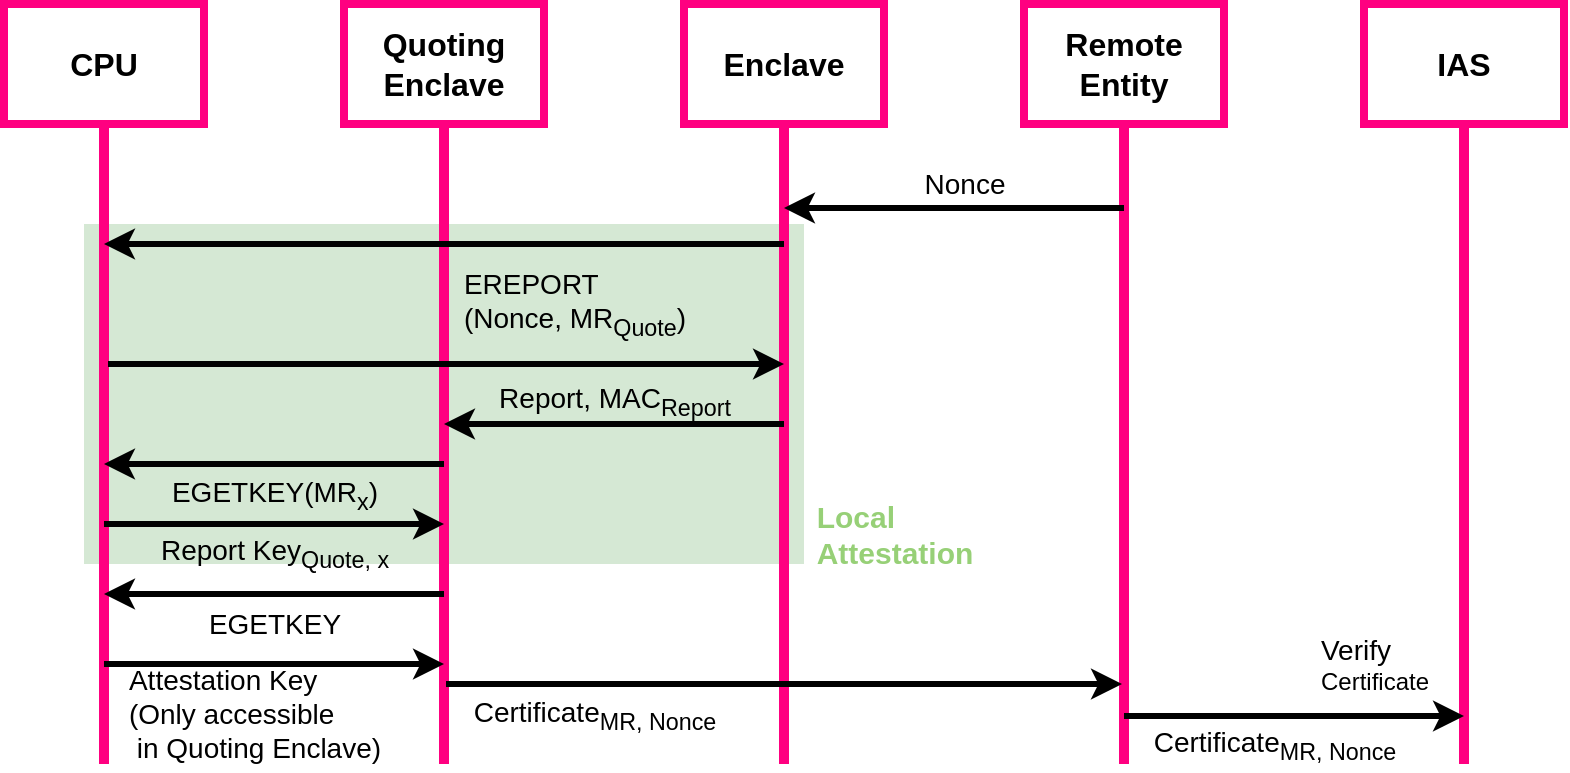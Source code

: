 <mxfile version="13.0.1" type="device"><diagram id="RiMAntL372Oeft4s5ons" name="Page-1"><mxGraphModel dx="925" dy="649" grid="1" gridSize="10" guides="1" tooltips="1" connect="1" arrows="1" fold="1" page="1" pageScale="1" pageWidth="850" pageHeight="1100" math="0" shadow="0"><root><mxCell id="0"/><mxCell id="1" parent="0"/><mxCell id="_DKfpu3WFFGTAOsLsbW6-31" value="" style="rounded=0;whiteSpace=wrap;html=1;strokeColor=none;strokeWidth=4;fillColor=#d5e8d4;" vertex="1" parent="1"><mxGeometry x="70" y="170" width="360" height="170" as="geometry"/></mxCell><mxCell id="_DKfpu3WFFGTAOsLsbW6-1" value="&lt;font style=&quot;font-size: 16px&quot;&gt;&lt;b&gt;CPU&lt;/b&gt;&lt;/font&gt;" style="rounded=0;whiteSpace=wrap;html=1;strokeColor=#FF0080;strokeWidth=4;" vertex="1" parent="1"><mxGeometry x="30" y="60" width="100" height="60" as="geometry"/></mxCell><mxCell id="_DKfpu3WFFGTAOsLsbW6-2" value="" style="endArrow=none;html=1;entryX=0.5;entryY=1;entryDx=0;entryDy=0;strokeColor=#FF0080;strokeWidth=5;" edge="1" parent="1" target="_DKfpu3WFFGTAOsLsbW6-1"><mxGeometry width="50" height="50" relative="1" as="geometry"><mxPoint x="80" y="440" as="sourcePoint"/><mxPoint x="80" y="190" as="targetPoint"/></mxGeometry></mxCell><mxCell id="_DKfpu3WFFGTAOsLsbW6-3" value="&lt;font style=&quot;font-size: 16px&quot;&gt;&lt;b&gt;Quoting&lt;br&gt;Enclave&lt;br&gt;&lt;/b&gt;&lt;/font&gt;" style="rounded=0;whiteSpace=wrap;html=1;strokeColor=#FF0080;strokeWidth=4;" vertex="1" parent="1"><mxGeometry x="200" y="60" width="100" height="60" as="geometry"/></mxCell><mxCell id="_DKfpu3WFFGTAOsLsbW6-4" value="" style="endArrow=none;html=1;entryX=0.5;entryY=1;entryDx=0;entryDy=0;strokeColor=#FF0080;strokeWidth=5;" edge="1" parent="1" target="_DKfpu3WFFGTAOsLsbW6-3"><mxGeometry width="50" height="50" relative="1" as="geometry"><mxPoint x="250" y="440" as="sourcePoint"/><mxPoint x="250" y="190" as="targetPoint"/></mxGeometry></mxCell><mxCell id="_DKfpu3WFFGTAOsLsbW6-5" value="&lt;font style=&quot;font-size: 16px&quot;&gt;&lt;b&gt;Enclave&lt;/b&gt;&lt;/font&gt;" style="rounded=0;whiteSpace=wrap;html=1;strokeColor=#FF0080;strokeWidth=4;" vertex="1" parent="1"><mxGeometry x="370" y="60" width="100" height="60" as="geometry"/></mxCell><mxCell id="_DKfpu3WFFGTAOsLsbW6-6" value="" style="endArrow=none;html=1;entryX=0.5;entryY=1;entryDx=0;entryDy=0;strokeColor=#FF0080;strokeWidth=5;" edge="1" parent="1" target="_DKfpu3WFFGTAOsLsbW6-5"><mxGeometry width="50" height="50" relative="1" as="geometry"><mxPoint x="420" y="440" as="sourcePoint"/><mxPoint x="420" y="190" as="targetPoint"/></mxGeometry></mxCell><mxCell id="_DKfpu3WFFGTAOsLsbW6-7" value="&lt;font style=&quot;font-size: 16px&quot;&gt;&lt;b&gt;Remote&lt;br&gt;Entity&lt;br&gt;&lt;/b&gt;&lt;/font&gt;" style="rounded=0;whiteSpace=wrap;html=1;strokeColor=#FF0080;strokeWidth=4;" vertex="1" parent="1"><mxGeometry x="540" y="60" width="100" height="60" as="geometry"/></mxCell><mxCell id="_DKfpu3WFFGTAOsLsbW6-8" value="" style="endArrow=none;html=1;entryX=0.5;entryY=1;entryDx=0;entryDy=0;strokeColor=#FF0080;strokeWidth=5;" edge="1" parent="1" target="_DKfpu3WFFGTAOsLsbW6-7"><mxGeometry width="50" height="50" relative="1" as="geometry"><mxPoint x="590" y="440" as="sourcePoint"/><mxPoint x="590" y="190" as="targetPoint"/></mxGeometry></mxCell><mxCell id="_DKfpu3WFFGTAOsLsbW6-9" value="&lt;font style=&quot;font-size: 16px&quot;&gt;&lt;b&gt;IAS&lt;br&gt;&lt;/b&gt;&lt;/font&gt;" style="rounded=0;whiteSpace=wrap;html=1;strokeColor=#FF0080;strokeWidth=4;" vertex="1" parent="1"><mxGeometry x="710" y="60" width="100" height="60" as="geometry"/></mxCell><mxCell id="_DKfpu3WFFGTAOsLsbW6-10" value="" style="endArrow=none;html=1;entryX=0.5;entryY=1;entryDx=0;entryDy=0;strokeColor=#FF0080;strokeWidth=5;" edge="1" parent="1" target="_DKfpu3WFFGTAOsLsbW6-9"><mxGeometry width="50" height="50" relative="1" as="geometry"><mxPoint x="760" y="440" as="sourcePoint"/><mxPoint x="760" y="190" as="targetPoint"/></mxGeometry></mxCell><mxCell id="_DKfpu3WFFGTAOsLsbW6-11" value="" style="endArrow=classic;html=1;strokeColor=#000000;strokeWidth=3;" edge="1" parent="1"><mxGeometry width="50" height="50" relative="1" as="geometry"><mxPoint x="590" y="162" as="sourcePoint"/><mxPoint x="420" y="162" as="targetPoint"/></mxGeometry></mxCell><mxCell id="_DKfpu3WFFGTAOsLsbW6-12" value="&lt;font style=&quot;font-size: 14px&quot;&gt;Nonce&lt;/font&gt;" style="text;html=1;align=center;verticalAlign=middle;resizable=0;points=[];autosize=1;" vertex="1" parent="1"><mxGeometry x="480" y="140" width="60" height="20" as="geometry"/></mxCell><mxCell id="_DKfpu3WFFGTAOsLsbW6-13" value="" style="endArrow=classic;html=1;strokeColor=#000000;strokeWidth=3;" edge="1" parent="1"><mxGeometry width="50" height="50" relative="1" as="geometry"><mxPoint x="420" y="180" as="sourcePoint"/><mxPoint x="80" y="180" as="targetPoint"/></mxGeometry></mxCell><mxCell id="_DKfpu3WFFGTAOsLsbW6-14" value="&lt;div style=&quot;text-align: left&quot;&gt;&lt;span style=&quot;font-size: 14px&quot;&gt;EREPORT&lt;/span&gt;&lt;/div&gt;&lt;font style=&quot;font-size: 14px&quot;&gt;&lt;div style=&quot;text-align: left&quot;&gt;&lt;span&gt;(Nonce, MR&lt;/span&gt;&lt;sub&gt;Quote&lt;/sub&gt;&lt;span&gt;)&lt;/span&gt;&lt;/div&gt;&lt;/font&gt;" style="text;html=1;align=center;verticalAlign=middle;resizable=0;points=[];autosize=1;" vertex="1" parent="1"><mxGeometry x="250" y="190" width="130" height="40" as="geometry"/></mxCell><mxCell id="_DKfpu3WFFGTAOsLsbW6-15" value="" style="endArrow=classic;html=1;strokeColor=#000000;strokeWidth=3;" edge="1" parent="1"><mxGeometry width="50" height="50" relative="1" as="geometry"><mxPoint x="82" y="240" as="sourcePoint"/><mxPoint x="420" y="240" as="targetPoint"/></mxGeometry></mxCell><mxCell id="_DKfpu3WFFGTAOsLsbW6-16" value="" style="endArrow=classic;html=1;strokeColor=#000000;strokeWidth=3;" edge="1" parent="1"><mxGeometry width="50" height="50" relative="1" as="geometry"><mxPoint x="420" y="270" as="sourcePoint"/><mxPoint x="250.0" y="270" as="targetPoint"/></mxGeometry></mxCell><mxCell id="_DKfpu3WFFGTAOsLsbW6-17" value="&lt;font style=&quot;font-size: 14px&quot;&gt;Report, MAC&lt;sub&gt;Report&lt;/sub&gt;&lt;/font&gt;" style="text;html=1;align=center;verticalAlign=middle;resizable=0;points=[];autosize=1;" vertex="1" parent="1"><mxGeometry x="270" y="248" width="130" height="20" as="geometry"/></mxCell><mxCell id="_DKfpu3WFFGTAOsLsbW6-18" value="" style="endArrow=classic;html=1;strokeColor=#000000;strokeWidth=3;" edge="1" parent="1"><mxGeometry width="50" height="50" relative="1" as="geometry"><mxPoint x="250.0" y="290" as="sourcePoint"/><mxPoint x="80.0" y="290" as="targetPoint"/></mxGeometry></mxCell><mxCell id="_DKfpu3WFFGTAOsLsbW6-19" value="&lt;span style=&quot;font-size: 14px&quot;&gt;EGETKEY(MR&lt;sub&gt;x&lt;/sub&gt;)&lt;/span&gt;" style="text;html=1;align=center;verticalAlign=middle;resizable=0;points=[];autosize=1;" vertex="1" parent="1"><mxGeometry x="105" y="295" width="120" height="20" as="geometry"/></mxCell><mxCell id="_DKfpu3WFFGTAOsLsbW6-20" value="" style="endArrow=classic;html=1;strokeColor=#000000;strokeWidth=3;" edge="1" parent="1"><mxGeometry width="50" height="50" relative="1" as="geometry"><mxPoint x="80" y="320" as="sourcePoint"/><mxPoint x="250" y="320" as="targetPoint"/></mxGeometry></mxCell><mxCell id="_DKfpu3WFFGTAOsLsbW6-21" value="&lt;span style=&quot;font-size: 14px&quot;&gt;Report Key&lt;sub&gt;Quote, x&lt;/sub&gt;&lt;/span&gt;" style="text;html=1;align=center;verticalAlign=middle;resizable=0;points=[];autosize=1;" vertex="1" parent="1"><mxGeometry x="100" y="324" width="130" height="20" as="geometry"/></mxCell><mxCell id="_DKfpu3WFFGTAOsLsbW6-22" value="&lt;span style=&quot;font-size: 14px&quot;&gt;EGETKEY&lt;/span&gt;" style="text;html=1;align=center;verticalAlign=middle;resizable=0;points=[];autosize=1;" vertex="1" parent="1"><mxGeometry x="125" y="360" width="80" height="20" as="geometry"/></mxCell><mxCell id="_DKfpu3WFFGTAOsLsbW6-23" value="" style="endArrow=classic;html=1;strokeColor=#000000;strokeWidth=3;" edge="1" parent="1"><mxGeometry width="50" height="50" relative="1" as="geometry"><mxPoint x="250.0" y="355" as="sourcePoint"/><mxPoint x="80.0" y="355" as="targetPoint"/></mxGeometry></mxCell><mxCell id="_DKfpu3WFFGTAOsLsbW6-24" value="" style="endArrow=classic;html=1;strokeColor=#000000;strokeWidth=3;" edge="1" parent="1"><mxGeometry width="50" height="50" relative="1" as="geometry"><mxPoint x="80" y="390" as="sourcePoint"/><mxPoint x="250.0" y="390" as="targetPoint"/></mxGeometry></mxCell><mxCell id="_DKfpu3WFFGTAOsLsbW6-25" value="&lt;div style=&quot;text-align: left&quot;&gt;&lt;span style=&quot;font-size: 14px&quot;&gt;Attestation Key&lt;/span&gt;&lt;/div&gt;&lt;span style=&quot;font-size: 14px&quot;&gt;&lt;div style=&quot;text-align: left&quot;&gt;&lt;span&gt;(Only accessible&lt;/span&gt;&lt;/div&gt;&lt;div style=&quot;text-align: left&quot;&gt;&lt;span&gt;&amp;nbsp;in Quoting Enclave)&lt;/span&gt;&lt;/div&gt;&lt;/span&gt;" style="text;html=1;align=center;verticalAlign=middle;resizable=0;points=[];autosize=1;" vertex="1" parent="1"><mxGeometry x="85" y="390" width="140" height="50" as="geometry"/></mxCell><mxCell id="_DKfpu3WFFGTAOsLsbW6-26" value="" style="endArrow=classic;html=1;strokeColor=#000000;strokeWidth=3;" edge="1" parent="1"><mxGeometry width="50" height="50" relative="1" as="geometry"><mxPoint x="251" y="400" as="sourcePoint"/><mxPoint x="589.0" y="400" as="targetPoint"/></mxGeometry></mxCell><mxCell id="_DKfpu3WFFGTAOsLsbW6-27" value="&lt;span style=&quot;font-size: 14px&quot;&gt;Certificate&lt;sub&gt;MR, Nonce&lt;/sub&gt;&lt;/span&gt;" style="text;html=1;align=center;verticalAlign=middle;resizable=0;points=[];autosize=1;" vertex="1" parent="1"><mxGeometry x="255" y="405" width="140" height="20" as="geometry"/></mxCell><mxCell id="_DKfpu3WFFGTAOsLsbW6-28" value="" style="endArrow=classic;html=1;strokeColor=#000000;strokeWidth=3;" edge="1" parent="1"><mxGeometry width="50" height="50" relative="1" as="geometry"><mxPoint x="590" y="416" as="sourcePoint"/><mxPoint x="760.0" y="416" as="targetPoint"/></mxGeometry></mxCell><mxCell id="_DKfpu3WFFGTAOsLsbW6-29" value="&lt;div style=&quot;text-align: left&quot;&gt;&lt;span style=&quot;font-size: 14px&quot;&gt;Verify&lt;/span&gt;&lt;/div&gt;&lt;div style=&quot;text-align: left&quot;&gt;&lt;span&gt;Certificate&lt;/span&gt;&lt;/div&gt;" style="text;html=1;align=center;verticalAlign=middle;resizable=0;points=[];autosize=1;" vertex="1" parent="1"><mxGeometry x="680" y="375" width="70" height="30" as="geometry"/></mxCell><mxCell id="_DKfpu3WFFGTAOsLsbW6-30" value="&lt;span style=&quot;font-size: 14px&quot;&gt;Certificate&lt;sub&gt;MR, Nonce&lt;/sub&gt;&lt;/span&gt;" style="text;html=1;align=center;verticalAlign=middle;resizable=0;points=[];autosize=1;" vertex="1" parent="1"><mxGeometry x="595" y="420" width="140" height="20" as="geometry"/></mxCell><mxCell id="_DKfpu3WFFGTAOsLsbW6-32" value="&lt;div style=&quot;text-align: left ; font-size: 15px&quot;&gt;&lt;font color=&quot;#97d077&quot; style=&quot;font-size: 15px&quot;&gt;&lt;b&gt;Local&amp;nbsp;&lt;/b&gt;&lt;/font&gt;&lt;/div&gt;&lt;div style=&quot;text-align: left ; font-size: 15px&quot;&gt;&lt;font color=&quot;#97d077&quot; style=&quot;font-size: 15px&quot;&gt;&lt;b&gt;Attestation&lt;/b&gt;&lt;/font&gt;&lt;/div&gt;" style="text;html=1;align=center;verticalAlign=middle;resizable=0;points=[];autosize=1;" vertex="1" parent="1"><mxGeometry x="430" y="310" width="90" height="30" as="geometry"/></mxCell></root></mxGraphModel></diagram></mxfile>
